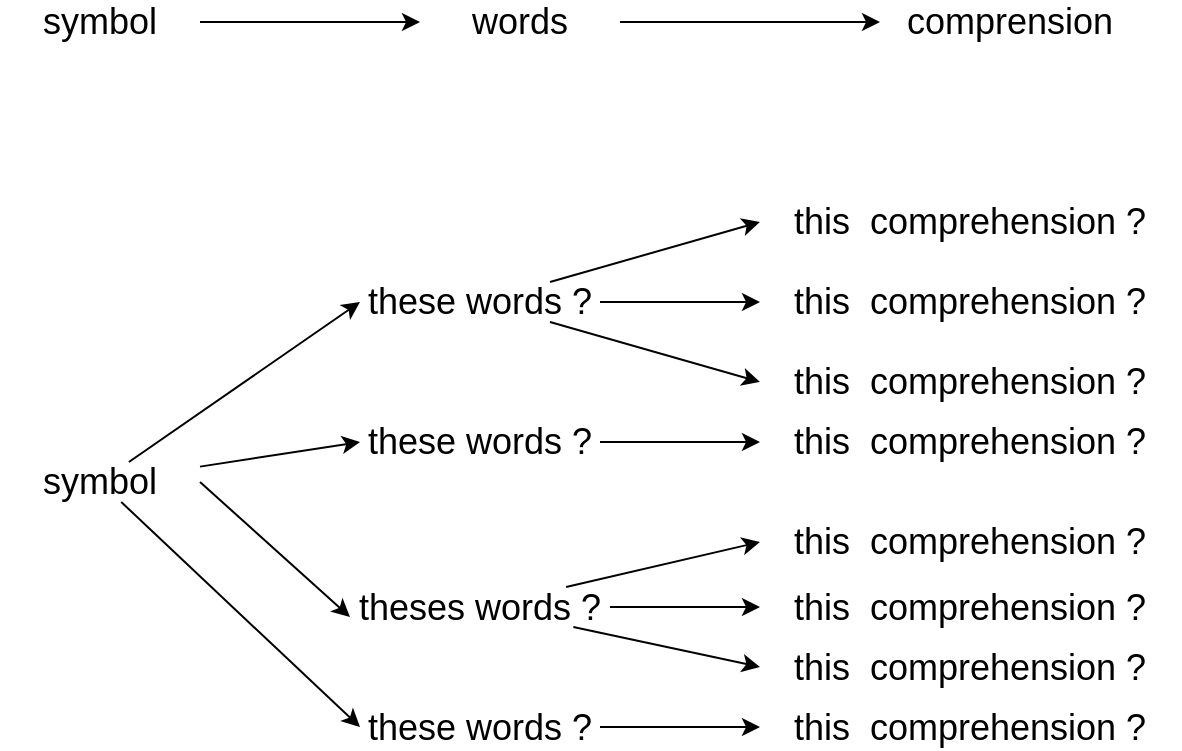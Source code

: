<mxfile version="11.3.0" type="device" pages="1"><diagram id="zfNs3wtgDYqd1nqwUcEo" name="Page-1"><mxGraphModel dx="1072" dy="912" grid="1" gridSize="10" guides="1" tooltips="1" connect="1" arrows="1" fold="1" page="1" pageScale="1" pageWidth="827" pageHeight="583" math="0" shadow="0"><root><mxCell id="0"/><mxCell id="1" parent="0"/><mxCell id="t1FlS7ob0_LsV5imFUg5-5" value="" style="edgeStyle=orthogonalEdgeStyle;rounded=0;orthogonalLoop=1;jettySize=auto;html=1;fontSize=18;" edge="1" parent="1" source="t1FlS7ob0_LsV5imFUg5-1" target="t1FlS7ob0_LsV5imFUg5-4"><mxGeometry relative="1" as="geometry"/></mxCell><mxCell id="t1FlS7ob0_LsV5imFUg5-1" value="symbol" style="text;html=1;strokeColor=none;fillColor=none;align=center;verticalAlign=middle;whiteSpace=wrap;rounded=0;fontSize=18;" vertex="1" parent="1"><mxGeometry x="30" y="160" width="100" height="20" as="geometry"/></mxCell><mxCell id="t1FlS7ob0_LsV5imFUg5-7" value="" style="edgeStyle=orthogonalEdgeStyle;rounded=0;orthogonalLoop=1;jettySize=auto;html=1;fontSize=18;" edge="1" parent="1" source="t1FlS7ob0_LsV5imFUg5-4" target="t1FlS7ob0_LsV5imFUg5-6"><mxGeometry relative="1" as="geometry"/></mxCell><mxCell id="t1FlS7ob0_LsV5imFUg5-4" value="words" style="text;html=1;strokeColor=none;fillColor=none;align=center;verticalAlign=middle;whiteSpace=wrap;rounded=0;fontSize=18;" vertex="1" parent="1"><mxGeometry x="240" y="160" width="100" height="20" as="geometry"/></mxCell><mxCell id="t1FlS7ob0_LsV5imFUg5-6" value="comprension" style="text;html=1;strokeColor=none;fillColor=none;align=center;verticalAlign=middle;whiteSpace=wrap;rounded=0;fontSize=18;" vertex="1" parent="1"><mxGeometry x="470" y="160" width="130" height="20" as="geometry"/></mxCell><mxCell id="t1FlS7ob0_LsV5imFUg5-14" value="" style="rounded=0;orthogonalLoop=1;jettySize=auto;html=1;fontSize=18;entryX=0;entryY=0.5;entryDx=0;entryDy=0;" edge="1" parent="1" source="t1FlS7ob0_LsV5imFUg5-9" target="t1FlS7ob0_LsV5imFUg5-13"><mxGeometry relative="1" as="geometry"/></mxCell><mxCell id="t1FlS7ob0_LsV5imFUg5-18" value="" style="edgeStyle=none;rounded=0;orthogonalLoop=1;jettySize=auto;html=1;fontSize=18;exitX=1;exitY=0.5;exitDx=0;exitDy=0;entryX=0;entryY=0.75;entryDx=0;entryDy=0;" edge="1" parent="1" source="t1FlS7ob0_LsV5imFUg5-9" target="t1FlS7ob0_LsV5imFUg5-17"><mxGeometry relative="1" as="geometry"><mxPoint x="133" y="460.192" as="sourcePoint"/></mxGeometry></mxCell><mxCell id="t1FlS7ob0_LsV5imFUg5-26" value="" style="edgeStyle=none;rounded=0;orthogonalLoop=1;jettySize=auto;html=1;fontSize=18;entryX=0;entryY=0.5;entryDx=0;entryDy=0;" edge="1" parent="1" source="t1FlS7ob0_LsV5imFUg5-9" target="t1FlS7ob0_LsV5imFUg5-23"><mxGeometry relative="1" as="geometry"><mxPoint x="80" y="490" as="targetPoint"/></mxGeometry></mxCell><mxCell id="t1FlS7ob0_LsV5imFUg5-30" value="" style="edgeStyle=none;rounded=0;orthogonalLoop=1;jettySize=auto;html=1;fontSize=18;entryX=0;entryY=0.5;entryDx=0;entryDy=0;" edge="1" parent="1" source="t1FlS7ob0_LsV5imFUg5-9" target="t1FlS7ob0_LsV5imFUg5-28"><mxGeometry relative="1" as="geometry"><mxPoint x="80" y="310" as="targetPoint"/></mxGeometry></mxCell><mxCell id="t1FlS7ob0_LsV5imFUg5-9" value="symbol" style="text;html=1;strokeColor=none;fillColor=none;align=center;verticalAlign=middle;whiteSpace=wrap;rounded=0;fontSize=18;" vertex="1" parent="1"><mxGeometry x="30" y="390" width="100" height="20" as="geometry"/></mxCell><mxCell id="t1FlS7ob0_LsV5imFUg5-16" value="" style="edgeStyle=none;rounded=0;orthogonalLoop=1;jettySize=auto;html=1;fontSize=18;" edge="1" parent="1" source="t1FlS7ob0_LsV5imFUg5-13" target="t1FlS7ob0_LsV5imFUg5-15"><mxGeometry relative="1" as="geometry"/></mxCell><mxCell id="t1FlS7ob0_LsV5imFUg5-13" value="these words ?" style="text;html=1;strokeColor=none;fillColor=none;align=center;verticalAlign=middle;whiteSpace=wrap;rounded=0;fontSize=18;" vertex="1" parent="1"><mxGeometry x="210" y="370" width="120" height="20" as="geometry"/></mxCell><mxCell id="t1FlS7ob0_LsV5imFUg5-15" value="this&amp;nbsp; comprehension ?" style="text;html=1;strokeColor=none;fillColor=none;align=center;verticalAlign=middle;whiteSpace=wrap;rounded=0;fontSize=18;" vertex="1" parent="1"><mxGeometry x="410" y="370" width="210" height="20" as="geometry"/></mxCell><mxCell id="t1FlS7ob0_LsV5imFUg5-21" value="" style="edgeStyle=none;rounded=0;orthogonalLoop=1;jettySize=auto;html=1;fontSize=18;" edge="1" parent="1" source="t1FlS7ob0_LsV5imFUg5-17" target="t1FlS7ob0_LsV5imFUg5-20"><mxGeometry relative="1" as="geometry"/></mxCell><mxCell id="t1FlS7ob0_LsV5imFUg5-35" value="" style="edgeStyle=none;rounded=0;orthogonalLoop=1;jettySize=auto;html=1;fontSize=18;entryX=0;entryY=0.5;entryDx=0;entryDy=0;" edge="1" parent="1" source="t1FlS7ob0_LsV5imFUg5-17" target="t1FlS7ob0_LsV5imFUg5-36"><mxGeometry relative="1" as="geometry"><mxPoint x="420" y="420" as="targetPoint"/></mxGeometry></mxCell><mxCell id="t1FlS7ob0_LsV5imFUg5-17" value="theses words ?" style="text;html=1;strokeColor=none;fillColor=none;align=center;verticalAlign=middle;whiteSpace=wrap;rounded=0;fontSize=18;" vertex="1" parent="1"><mxGeometry x="205" y="452.5" width="130" height="20" as="geometry"/></mxCell><mxCell id="t1FlS7ob0_LsV5imFUg5-20" value="this&amp;nbsp; comprehension ?" style="text;html=1;strokeColor=none;fillColor=none;align=center;verticalAlign=middle;whiteSpace=wrap;rounded=0;fontSize=18;" vertex="1" parent="1"><mxGeometry x="410" y="452.5" width="210" height="20" as="geometry"/></mxCell><mxCell id="t1FlS7ob0_LsV5imFUg5-22" value="" style="edgeStyle=none;rounded=0;orthogonalLoop=1;jettySize=auto;html=1;fontSize=18;" edge="1" parent="1" source="t1FlS7ob0_LsV5imFUg5-23" target="t1FlS7ob0_LsV5imFUg5-24"><mxGeometry relative="1" as="geometry"/></mxCell><mxCell id="t1FlS7ob0_LsV5imFUg5-23" value="these words ?" style="text;html=1;strokeColor=none;fillColor=none;align=center;verticalAlign=middle;whiteSpace=wrap;rounded=0;fontSize=18;" vertex="1" parent="1"><mxGeometry x="210" y="512.5" width="120" height="20" as="geometry"/></mxCell><mxCell id="t1FlS7ob0_LsV5imFUg5-24" value="this&amp;nbsp; comprehension ?" style="text;html=1;strokeColor=none;fillColor=none;align=center;verticalAlign=middle;whiteSpace=wrap;rounded=0;fontSize=18;" vertex="1" parent="1"><mxGeometry x="410" y="512.5" width="210" height="20" as="geometry"/></mxCell><mxCell id="t1FlS7ob0_LsV5imFUg5-27" value="" style="edgeStyle=none;rounded=0;orthogonalLoop=1;jettySize=auto;html=1;fontSize=18;" edge="1" parent="1" source="t1FlS7ob0_LsV5imFUg5-28" target="t1FlS7ob0_LsV5imFUg5-29"><mxGeometry relative="1" as="geometry"/></mxCell><mxCell id="t1FlS7ob0_LsV5imFUg5-31" value="" style="edgeStyle=none;rounded=0;orthogonalLoop=1;jettySize=auto;html=1;fontSize=18;entryX=0;entryY=0.5;entryDx=0;entryDy=0;" edge="1" parent="1" source="t1FlS7ob0_LsV5imFUg5-28" target="t1FlS7ob0_LsV5imFUg5-32"><mxGeometry relative="1" as="geometry"><mxPoint x="460" y="240" as="targetPoint"/></mxGeometry></mxCell><mxCell id="t1FlS7ob0_LsV5imFUg5-33" value="" style="edgeStyle=none;rounded=0;orthogonalLoop=1;jettySize=auto;html=1;fontSize=18;entryX=0;entryY=0.5;entryDx=0;entryDy=0;" edge="1" parent="1" source="t1FlS7ob0_LsV5imFUg5-28" target="t1FlS7ob0_LsV5imFUg5-34"><mxGeometry relative="1" as="geometry"><mxPoint x="400" y="350" as="targetPoint"/></mxGeometry></mxCell><mxCell id="t1FlS7ob0_LsV5imFUg5-28" value="these words ?" style="text;html=1;strokeColor=none;fillColor=none;align=center;verticalAlign=middle;whiteSpace=wrap;rounded=0;fontSize=18;" vertex="1" parent="1"><mxGeometry x="210" y="300" width="120" height="20" as="geometry"/></mxCell><mxCell id="t1FlS7ob0_LsV5imFUg5-29" value="this&amp;nbsp; comprehension ?" style="text;html=1;strokeColor=none;fillColor=none;align=center;verticalAlign=middle;whiteSpace=wrap;rounded=0;fontSize=18;" vertex="1" parent="1"><mxGeometry x="410" y="300" width="210" height="20" as="geometry"/></mxCell><mxCell id="t1FlS7ob0_LsV5imFUg5-32" value="this&amp;nbsp; comprehension ?" style="text;html=1;strokeColor=none;fillColor=none;align=center;verticalAlign=middle;whiteSpace=wrap;rounded=0;fontSize=18;" vertex="1" parent="1"><mxGeometry x="410" y="260" width="210" height="20" as="geometry"/></mxCell><mxCell id="t1FlS7ob0_LsV5imFUg5-34" value="this&amp;nbsp; comprehension ?" style="text;html=1;strokeColor=none;fillColor=none;align=center;verticalAlign=middle;whiteSpace=wrap;rounded=0;fontSize=18;" vertex="1" parent="1"><mxGeometry x="410" y="340" width="210" height="20" as="geometry"/></mxCell><mxCell id="t1FlS7ob0_LsV5imFUg5-36" value="this&amp;nbsp; comprehension ?" style="text;html=1;strokeColor=none;fillColor=none;align=center;verticalAlign=middle;whiteSpace=wrap;rounded=0;fontSize=18;" vertex="1" parent="1"><mxGeometry x="410" y="420" width="210" height="20" as="geometry"/></mxCell><mxCell id="t1FlS7ob0_LsV5imFUg5-37" value="this&amp;nbsp; comprehension ?" style="text;html=1;strokeColor=none;fillColor=none;align=center;verticalAlign=middle;whiteSpace=wrap;rounded=0;fontSize=18;" vertex="1" parent="1"><mxGeometry x="410" y="482.5" width="210" height="20" as="geometry"/></mxCell><mxCell id="t1FlS7ob0_LsV5imFUg5-38" value="" style="edgeStyle=none;rounded=0;orthogonalLoop=1;jettySize=auto;html=1;fontSize=18;entryX=0;entryY=0.5;entryDx=0;entryDy=0;" edge="1" parent="1" source="t1FlS7ob0_LsV5imFUg5-17" target="t1FlS7ob0_LsV5imFUg5-37"><mxGeometry relative="1" as="geometry"><mxPoint x="350" y="472.5" as="sourcePoint"/><mxPoint x="430" y="472.5" as="targetPoint"/></mxGeometry></mxCell></root></mxGraphModel></diagram></mxfile>